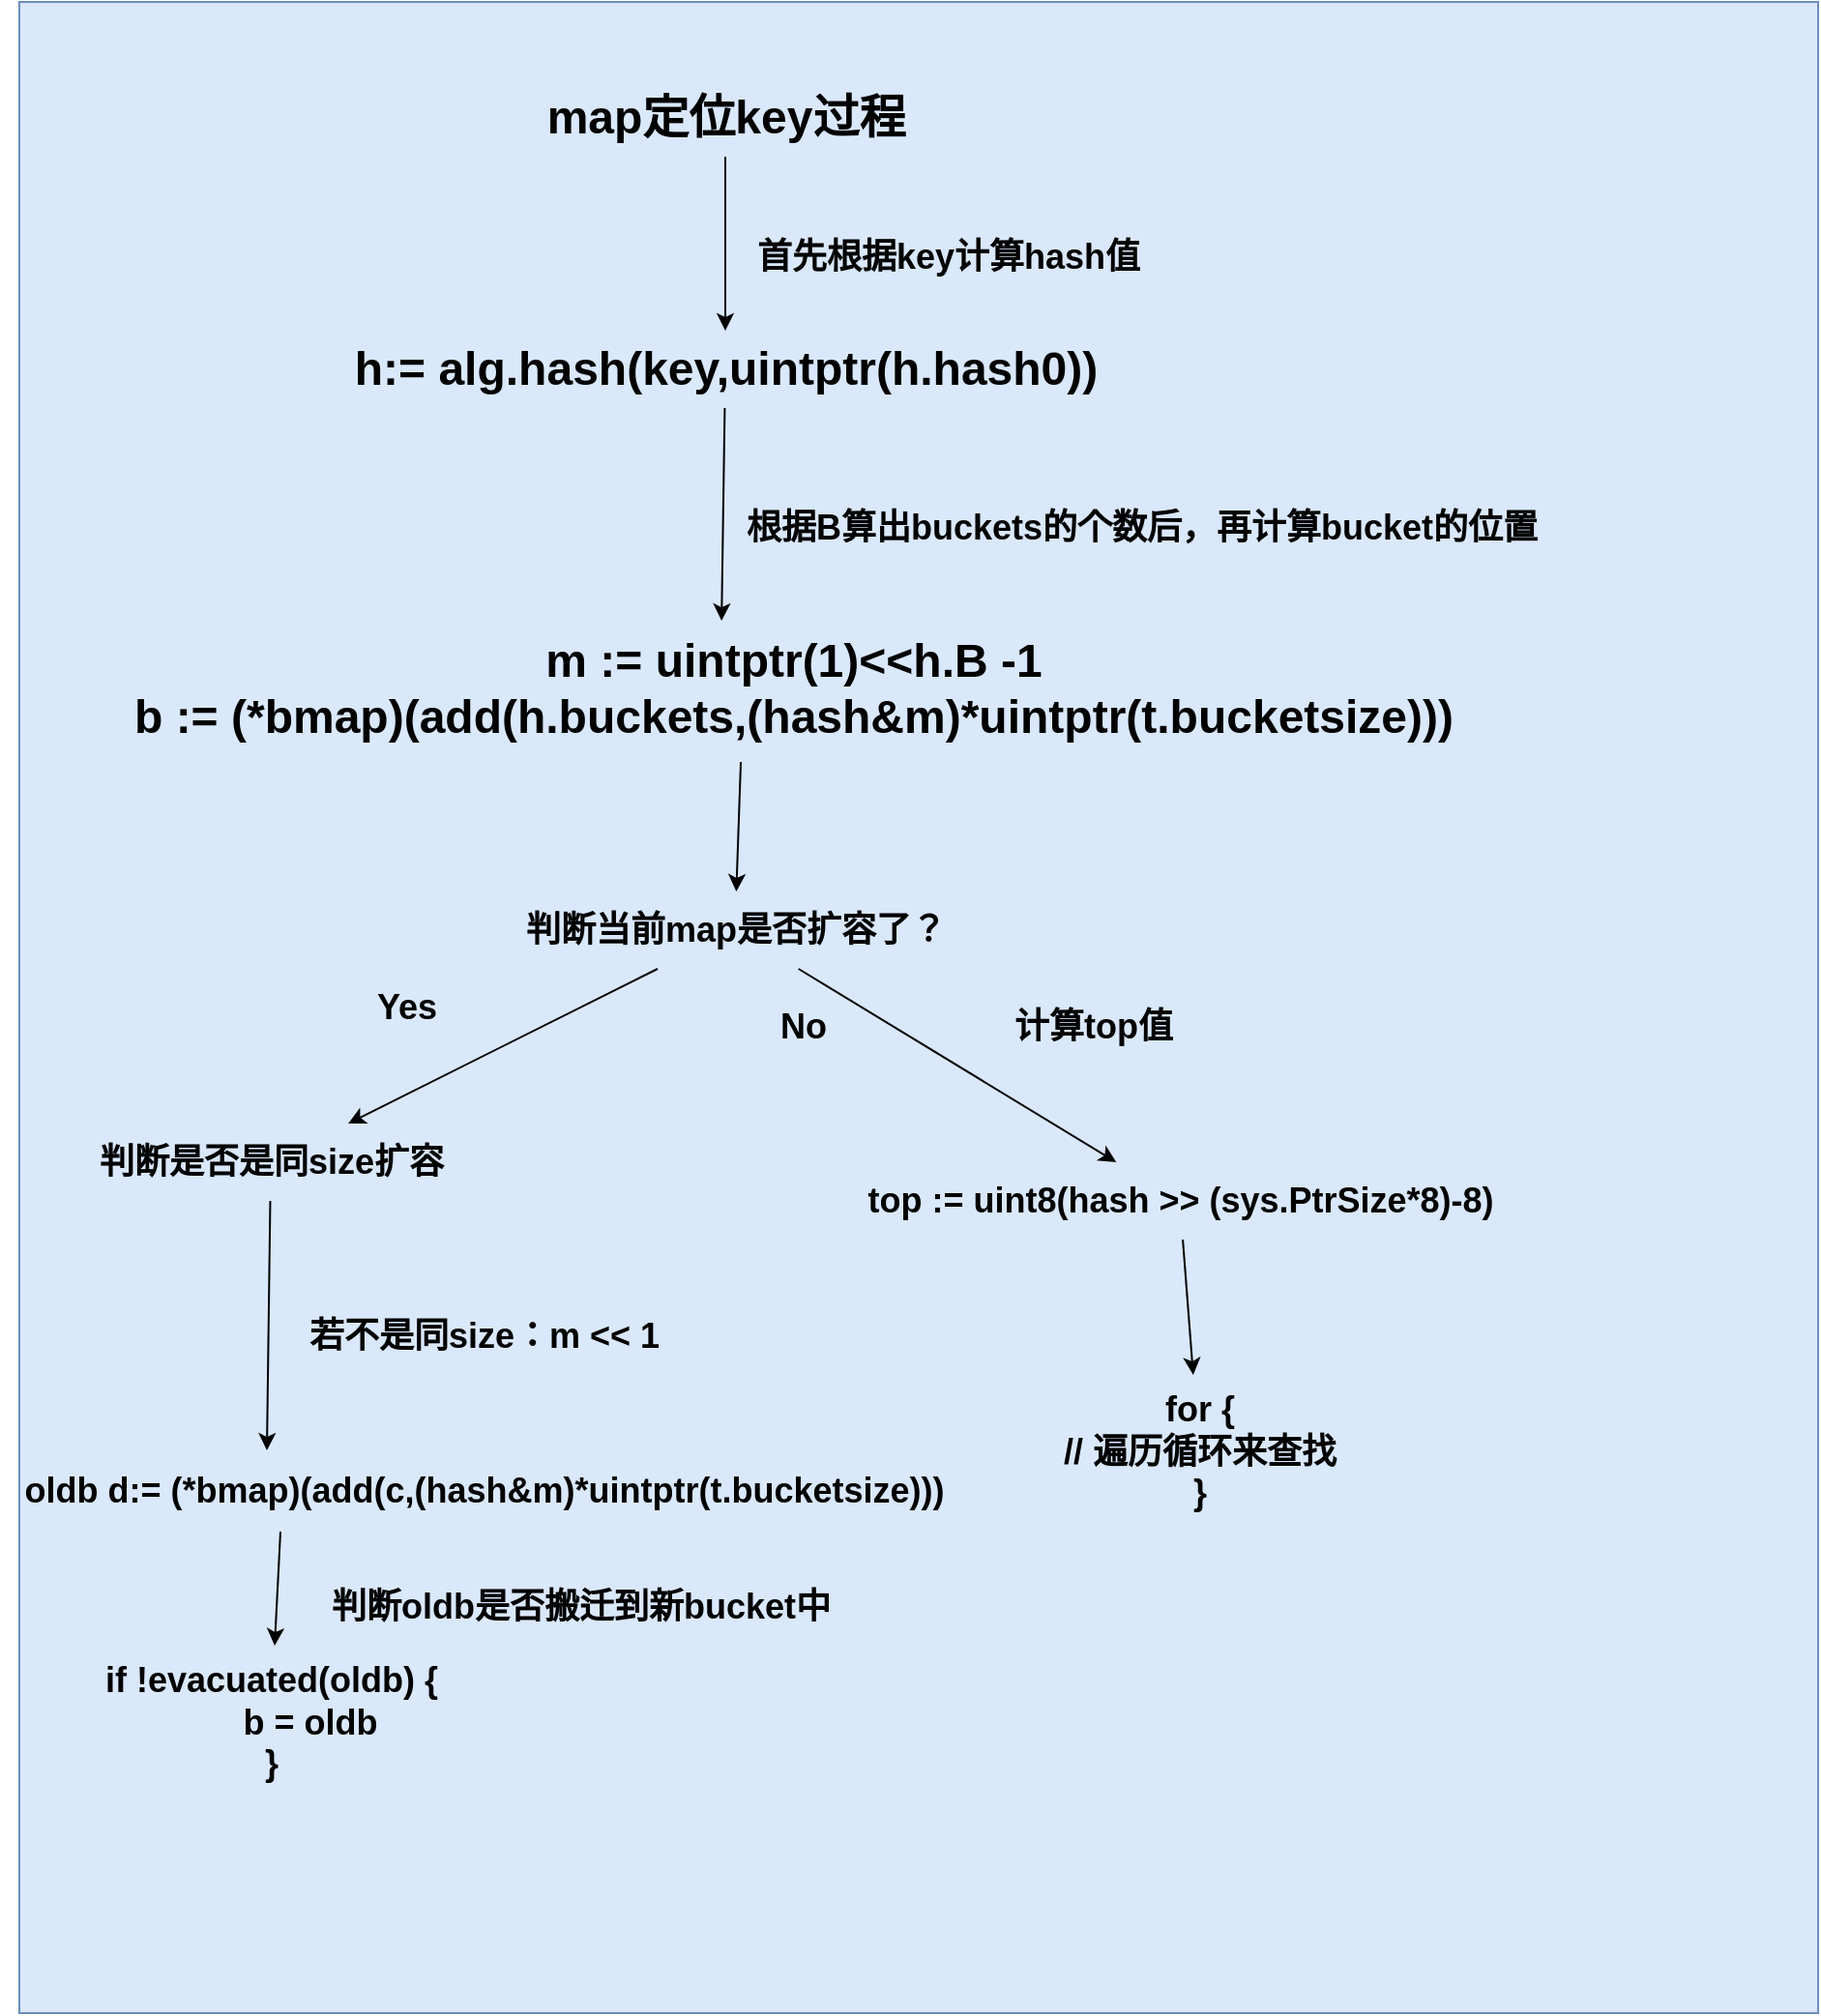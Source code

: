 <mxfile version="20.5.3" type="embed"><diagram name="Page-1" id="LpzNjsjSlAp0MfS5wQbg"><mxGraphModel dx="2190" dy="797" grid="1" gridSize="10" guides="1" tooltips="1" connect="1" arrows="1" fold="1" page="1" pageScale="1" pageWidth="850" pageHeight="1100" math="0" shadow="0"><root><mxCell id="0"/><mxCell id="1" parent="0"/><mxCell id="14" value="" style="rounded=0;whiteSpace=wrap;html=1;fontSize=18;fillColor=#dae8fc;strokeColor=#6c8ebf;" vertex="1" parent="1"><mxGeometry y="10" width="930" height="1040" as="geometry"/></mxCell><mxCell id="8" style="edgeStyle=orthogonalEdgeStyle;rounded=0;orthogonalLoop=1;jettySize=auto;html=1;fontSize=24;" edge="1" parent="1" source="3" target="7"><mxGeometry relative="1" as="geometry"/></mxCell><mxCell id="3" value="&lt;b&gt;&lt;font style=&quot;font-size: 24px;&quot;&gt;map定位key过程&lt;/font&gt;&lt;/b&gt;" style="text;html=1;resizable=0;autosize=1;align=center;verticalAlign=middle;points=[];fillColor=none;strokeColor=none;rounded=0;" vertex="1" parent="1"><mxGeometry x="260" y="50" width="210" height="40" as="geometry"/></mxCell><mxCell id="12" style="rounded=0;orthogonalLoop=1;jettySize=auto;html=1;entryX=0.448;entryY=0;entryDx=0;entryDy=0;entryPerimeter=0;fontSize=24;" edge="1" parent="1" source="7" target="11"><mxGeometry relative="1" as="geometry"/></mxCell><mxCell id="7" value="&lt;b&gt;h:= alg.hash(key,uintptr(h.hash0))&lt;/b&gt;" style="text;html=1;resizable=0;autosize=1;align=center;verticalAlign=middle;points=[];fillColor=none;strokeColor=none;rounded=0;fontSize=24;" vertex="1" parent="1"><mxGeometry x="160" y="180" width="410" height="40" as="geometry"/></mxCell><mxCell id="9" value="&lt;font style=&quot;font-size: 18px;&quot;&gt;&lt;b&gt;首先根据key计算hash值&lt;/b&gt;&lt;/font&gt;" style="text;html=1;resizable=0;autosize=1;align=center;verticalAlign=middle;points=[];fillColor=none;strokeColor=none;rounded=0;fontSize=24;" vertex="1" parent="1"><mxGeometry x="370" y="120" width="220" height="40" as="geometry"/></mxCell><mxCell id="16" style="edgeStyle=none;rounded=0;orthogonalLoop=1;jettySize=auto;html=1;fontSize=18;exitX=0.462;exitY=1.043;exitDx=0;exitDy=0;exitPerimeter=0;" edge="1" parent="1" source="11" target="15"><mxGeometry relative="1" as="geometry"/></mxCell><mxCell id="11" value="&lt;b&gt;m := uintptr(1)&amp;lt;&amp;lt;h.B -1&lt;br&gt;b := (*bmap)(add(h.buckets,(hash&amp;amp;m)*uintptr(t.bucketsize)))&lt;/b&gt;" style="text;html=1;resizable=0;autosize=1;align=center;verticalAlign=middle;points=[];fillColor=none;strokeColor=none;rounded=0;fontSize=24;" vertex="1" parent="1"><mxGeometry x="45" y="330" width="710" height="70" as="geometry"/></mxCell><mxCell id="13" value="&lt;font style=&quot;font-size: 18px;&quot;&gt;&lt;b&gt;根据B算出buckets的个数后，再计算bucket的位置&lt;/b&gt;&lt;/font&gt;" style="text;html=1;resizable=0;autosize=1;align=center;verticalAlign=middle;points=[];fillColor=none;strokeColor=none;rounded=0;fontSize=24;" vertex="1" parent="1"><mxGeometry x="365" y="260" width="430" height="40" as="geometry"/></mxCell><mxCell id="18" style="edgeStyle=none;rounded=0;orthogonalLoop=1;jettySize=auto;html=1;fontSize=18;" edge="1" parent="1" source="15" target="17"><mxGeometry relative="1" as="geometry"/></mxCell><mxCell id="20" style="edgeStyle=none;rounded=0;orthogonalLoop=1;jettySize=auto;html=1;fontSize=18;" edge="1" parent="1" source="15" target="19"><mxGeometry relative="1" as="geometry"/></mxCell><mxCell id="15" value="&lt;b&gt;判断当前map是否扩容了？&lt;/b&gt;" style="text;html=1;resizable=0;autosize=1;align=center;verticalAlign=middle;points=[];fillColor=none;strokeColor=none;rounded=0;fontSize=18;" vertex="1" parent="1"><mxGeometry x="250" y="470" width="240" height="40" as="geometry"/></mxCell><mxCell id="28" style="edgeStyle=none;rounded=0;orthogonalLoop=1;jettySize=auto;html=1;fontSize=18;entryX=0.276;entryY=-0.025;entryDx=0;entryDy=0;entryPerimeter=0;" edge="1" parent="1" source="17" target="27"><mxGeometry relative="1" as="geometry"/></mxCell><mxCell id="17" value="&lt;b&gt;判断是否是同size扩容&lt;/b&gt;" style="text;html=1;resizable=0;autosize=1;align=center;verticalAlign=middle;points=[];fillColor=none;strokeColor=none;rounded=0;fontSize=18;" vertex="1" parent="1"><mxGeometry x="30" y="590" width="200" height="40" as="geometry"/></mxCell><mxCell id="26" style="edgeStyle=none;rounded=0;orthogonalLoop=1;jettySize=auto;html=1;fontSize=18;" edge="1" parent="1" source="19" target="25"><mxGeometry relative="1" as="geometry"/></mxCell><mxCell id="19" value="&lt;b&gt;top := uint8(hash &amp;gt;&amp;gt; (sys.PtrSize*8)-8)&lt;/b&gt;" style="text;html=1;resizable=0;autosize=1;align=center;verticalAlign=middle;points=[];fillColor=none;strokeColor=none;rounded=0;fontSize=18;" vertex="1" parent="1"><mxGeometry x="425" y="610" width="350" height="40" as="geometry"/></mxCell><mxCell id="21" value="&lt;b&gt;Yes&lt;/b&gt;" style="text;html=1;resizable=0;autosize=1;align=center;verticalAlign=middle;points=[];fillColor=none;strokeColor=none;rounded=0;fontSize=18;" vertex="1" parent="1"><mxGeometry x="175" y="510" width="50" height="40" as="geometry"/></mxCell><mxCell id="22" value="&lt;b&gt;No&lt;/b&gt;" style="text;html=1;resizable=0;autosize=1;align=center;verticalAlign=middle;points=[];fillColor=none;strokeColor=none;rounded=0;fontSize=18;" vertex="1" parent="1"><mxGeometry x="380" y="520" width="50" height="40" as="geometry"/></mxCell><mxCell id="23" value="&lt;b&gt;计算top值&lt;/b&gt;" style="text;html=1;resizable=0;autosize=1;align=center;verticalAlign=middle;points=[];fillColor=none;strokeColor=none;rounded=0;fontSize=18;" vertex="1" parent="1"><mxGeometry x="500" y="520" width="110" height="40" as="geometry"/></mxCell><mxCell id="25" value="&lt;b&gt;for {&lt;br&gt;// 遍历循环来查找&lt;br&gt;}&lt;/b&gt;" style="text;html=1;resizable=0;autosize=1;align=center;verticalAlign=middle;points=[];fillColor=none;strokeColor=none;rounded=0;fontSize=18;" vertex="1" parent="1"><mxGeometry x="530" y="720" width="160" height="80" as="geometry"/></mxCell><mxCell id="31" style="edgeStyle=none;rounded=0;orthogonalLoop=1;jettySize=auto;html=1;fontSize=18;exitX=0.29;exitY=1.025;exitDx=0;exitDy=0;exitPerimeter=0;" edge="1" parent="1" source="27" target="30"><mxGeometry relative="1" as="geometry"/></mxCell><mxCell id="27" value="&lt;b&gt;oldb d:= (*bmap)(add(c,(hash&amp;amp;m)*uintptr(t.bucketsize)))&lt;/b&gt;" style="text;html=1;resizable=0;autosize=1;align=center;verticalAlign=middle;points=[];fillColor=none;strokeColor=none;rounded=0;fontSize=18;" vertex="1" parent="1"><mxGeometry x="-10" y="760" width="500" height="40" as="geometry"/></mxCell><mxCell id="29" value="&lt;b&gt;若不是同size：m &amp;lt;&amp;lt; 1&lt;/b&gt;" style="text;html=1;resizable=0;autosize=1;align=center;verticalAlign=middle;points=[];fillColor=none;strokeColor=none;rounded=0;fontSize=18;" vertex="1" parent="1"><mxGeometry x="140" y="680" width="200" height="40" as="geometry"/></mxCell><mxCell id="30" value="&lt;b&gt;if !evacuated(oldb) {&lt;br&gt;&lt;span style=&quot;white-space: pre;&quot;&gt;&#9;&lt;/span&gt;b = oldb&lt;br&gt;}&lt;/b&gt;" style="text;html=1;resizable=0;autosize=1;align=center;verticalAlign=middle;points=[];fillColor=none;strokeColor=none;rounded=0;fontSize=18;" vertex="1" parent="1"><mxGeometry x="30" y="860" width="200" height="80" as="geometry"/></mxCell><mxCell id="32" value="&lt;b&gt;判断oldb是否搬迁到新bucket中&lt;/b&gt;" style="text;html=1;resizable=0;autosize=1;align=center;verticalAlign=middle;points=[];fillColor=none;strokeColor=none;rounded=0;fontSize=18;" vertex="1" parent="1"><mxGeometry x="150" y="820" width="280" height="40" as="geometry"/></mxCell></root></mxGraphModel></diagram></mxfile>